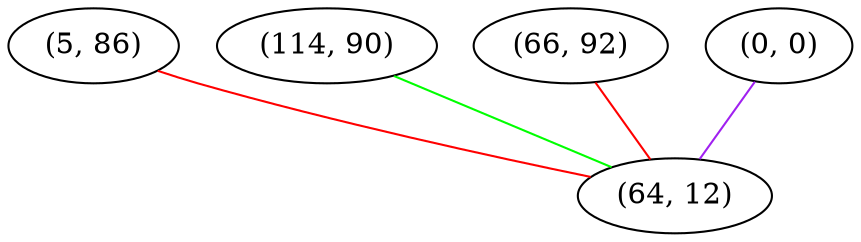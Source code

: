 graph "" {
"(5, 86)";
"(114, 90)";
"(66, 92)";
"(0, 0)";
"(64, 12)";
"(5, 86)" -- "(64, 12)"  [color=red, key=0, weight=1];
"(114, 90)" -- "(64, 12)"  [color=green, key=0, weight=2];
"(66, 92)" -- "(64, 12)"  [color=red, key=0, weight=1];
"(0, 0)" -- "(64, 12)"  [color=purple, key=0, weight=4];
}
